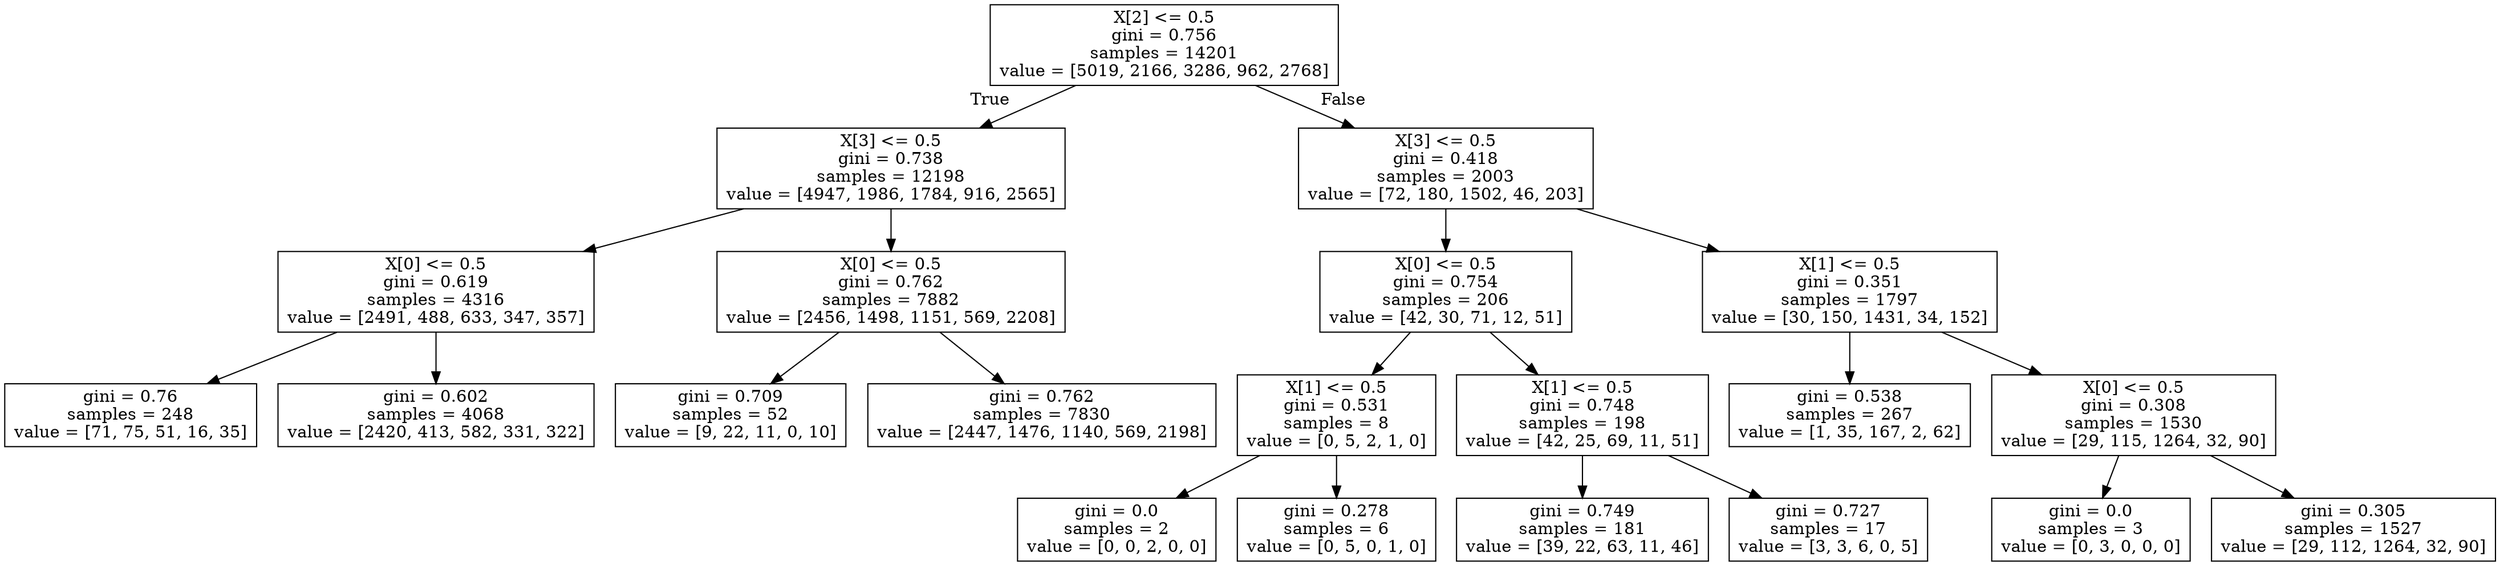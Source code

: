 digraph Tree {
node [shape=box] ;
0 [label="X[2] <= 0.5\ngini = 0.756\nsamples = 14201\nvalue = [5019, 2166, 3286, 962, 2768]"] ;
1 [label="X[3] <= 0.5\ngini = 0.738\nsamples = 12198\nvalue = [4947, 1986, 1784, 916, 2565]"] ;
0 -> 1 [labeldistance=2.5, labelangle=45, headlabel="True"] ;
2 [label="X[0] <= 0.5\ngini = 0.619\nsamples = 4316\nvalue = [2491, 488, 633, 347, 357]"] ;
1 -> 2 ;
3 [label="gini = 0.76\nsamples = 248\nvalue = [71, 75, 51, 16, 35]"] ;
2 -> 3 ;
4 [label="gini = 0.602\nsamples = 4068\nvalue = [2420, 413, 582, 331, 322]"] ;
2 -> 4 ;
5 [label="X[0] <= 0.5\ngini = 0.762\nsamples = 7882\nvalue = [2456, 1498, 1151, 569, 2208]"] ;
1 -> 5 ;
6 [label="gini = 0.709\nsamples = 52\nvalue = [9, 22, 11, 0, 10]"] ;
5 -> 6 ;
7 [label="gini = 0.762\nsamples = 7830\nvalue = [2447, 1476, 1140, 569, 2198]"] ;
5 -> 7 ;
8 [label="X[3] <= 0.5\ngini = 0.418\nsamples = 2003\nvalue = [72, 180, 1502, 46, 203]"] ;
0 -> 8 [labeldistance=2.5, labelangle=-45, headlabel="False"] ;
9 [label="X[0] <= 0.5\ngini = 0.754\nsamples = 206\nvalue = [42, 30, 71, 12, 51]"] ;
8 -> 9 ;
10 [label="X[1] <= 0.5\ngini = 0.531\nsamples = 8\nvalue = [0, 5, 2, 1, 0]"] ;
9 -> 10 ;
11 [label="gini = 0.0\nsamples = 2\nvalue = [0, 0, 2, 0, 0]"] ;
10 -> 11 ;
12 [label="gini = 0.278\nsamples = 6\nvalue = [0, 5, 0, 1, 0]"] ;
10 -> 12 ;
13 [label="X[1] <= 0.5\ngini = 0.748\nsamples = 198\nvalue = [42, 25, 69, 11, 51]"] ;
9 -> 13 ;
14 [label="gini = 0.749\nsamples = 181\nvalue = [39, 22, 63, 11, 46]"] ;
13 -> 14 ;
15 [label="gini = 0.727\nsamples = 17\nvalue = [3, 3, 6, 0, 5]"] ;
13 -> 15 ;
16 [label="X[1] <= 0.5\ngini = 0.351\nsamples = 1797\nvalue = [30, 150, 1431, 34, 152]"] ;
8 -> 16 ;
17 [label="gini = 0.538\nsamples = 267\nvalue = [1, 35, 167, 2, 62]"] ;
16 -> 17 ;
18 [label="X[0] <= 0.5\ngini = 0.308\nsamples = 1530\nvalue = [29, 115, 1264, 32, 90]"] ;
16 -> 18 ;
19 [label="gini = 0.0\nsamples = 3\nvalue = [0, 3, 0, 0, 0]"] ;
18 -> 19 ;
20 [label="gini = 0.305\nsamples = 1527\nvalue = [29, 112, 1264, 32, 90]"] ;
18 -> 20 ;
}